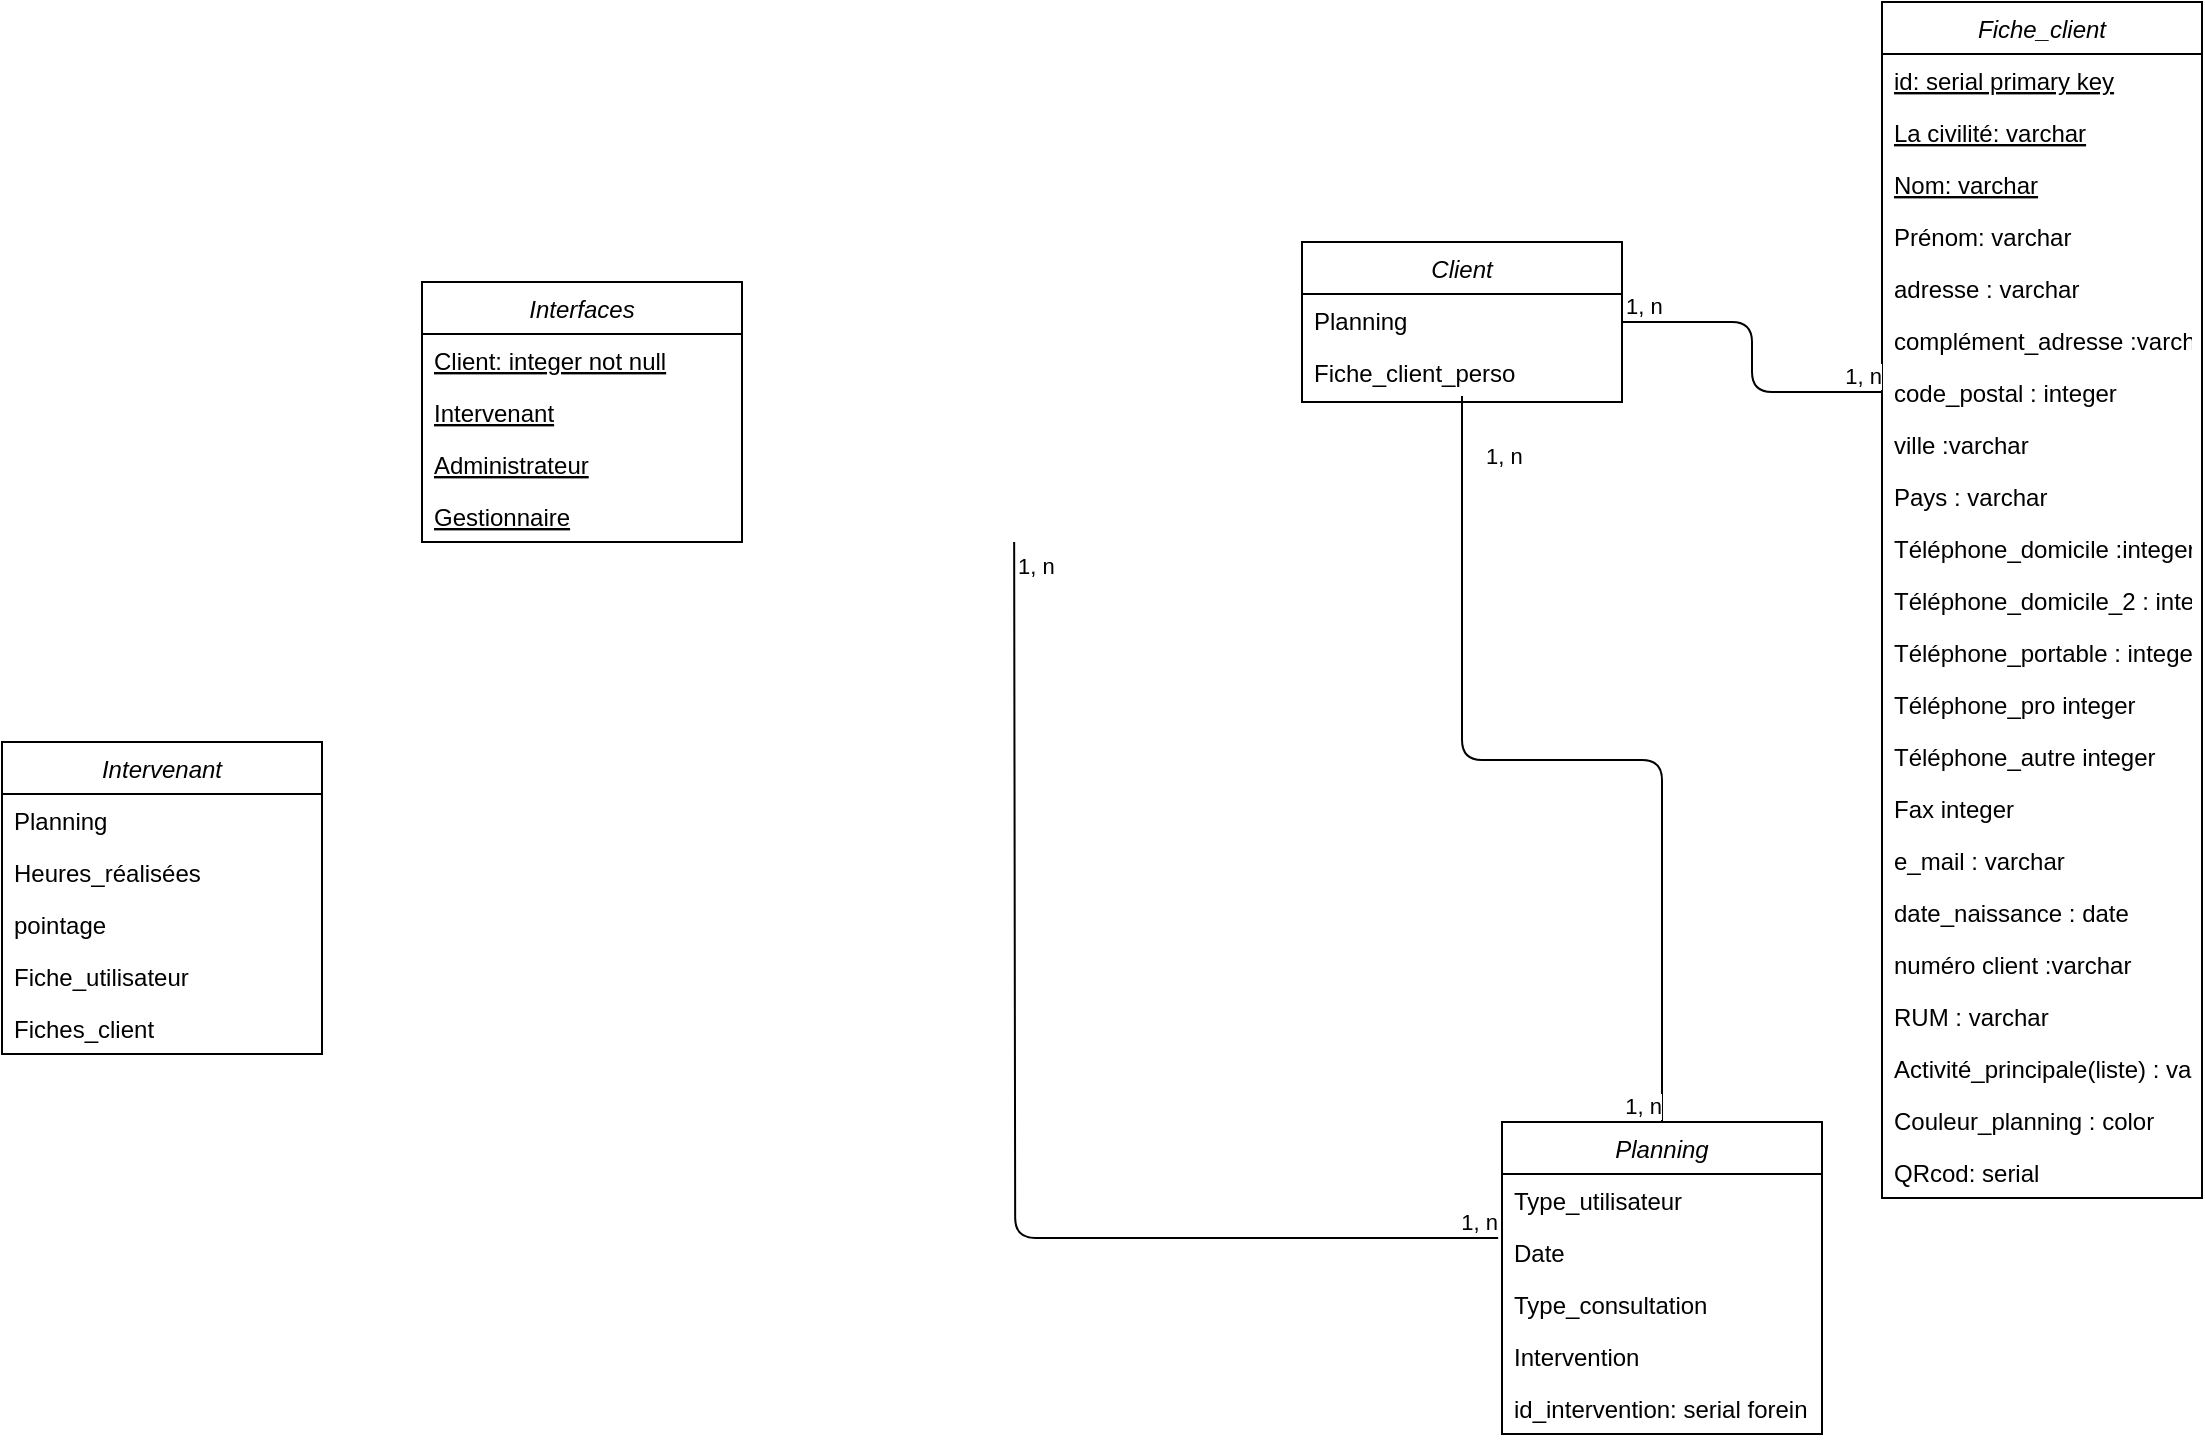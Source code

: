 <mxfile version="13.9.7" type="github">
  <diagram id="C5RBs43oDa-KdzZeNtuy" name="Page-1">
    <mxGraphModel dx="1350" dy="804" grid="1" gridSize="10" guides="1" tooltips="1" connect="1" arrows="1" fold="1" page="1" pageScale="1" pageWidth="827" pageHeight="1169" math="0" shadow="0">
      <root>
        <mxCell id="WIyWlLk6GJQsqaUBKTNV-0" />
        <mxCell id="WIyWlLk6GJQsqaUBKTNV-1" parent="WIyWlLk6GJQsqaUBKTNV-0" />
        <mxCell id="zkfFHV4jXpPFQw0GAbJ--0" value="Interfaces" style="swimlane;fontStyle=2;align=center;verticalAlign=top;childLayout=stackLayout;horizontal=1;startSize=26;horizontalStack=0;resizeParent=1;resizeLast=0;collapsible=1;marginBottom=0;rounded=0;shadow=0;strokeWidth=1;" parent="WIyWlLk6GJQsqaUBKTNV-1" vertex="1">
          <mxGeometry x="280" y="180" width="160" height="130" as="geometry">
            <mxRectangle x="230" y="140" width="160" height="26" as="alternateBounds" />
          </mxGeometry>
        </mxCell>
        <mxCell id="zkfFHV4jXpPFQw0GAbJ--1" value="Client: integer not null" style="text;align=left;verticalAlign=top;spacingLeft=4;spacingRight=4;overflow=hidden;rotatable=0;points=[[0,0.5],[1,0.5]];portConstraint=eastwest;fontStyle=4" parent="zkfFHV4jXpPFQw0GAbJ--0" vertex="1">
          <mxGeometry y="26" width="160" height="26" as="geometry" />
        </mxCell>
        <mxCell id="NS5H4C3TPagmSAPpU-L7-18" value="Intervenant" style="text;align=left;verticalAlign=top;spacingLeft=4;spacingRight=4;overflow=hidden;rotatable=0;points=[[0,0.5],[1,0.5]];portConstraint=eastwest;fontStyle=4" vertex="1" parent="zkfFHV4jXpPFQw0GAbJ--0">
          <mxGeometry y="52" width="160" height="26" as="geometry" />
        </mxCell>
        <mxCell id="NS5H4C3TPagmSAPpU-L7-19" value="Administrateur" style="text;align=left;verticalAlign=top;spacingLeft=4;spacingRight=4;overflow=hidden;rotatable=0;points=[[0,0.5],[1,0.5]];portConstraint=eastwest;fontStyle=4" vertex="1" parent="zkfFHV4jXpPFQw0GAbJ--0">
          <mxGeometry y="78" width="160" height="26" as="geometry" />
        </mxCell>
        <mxCell id="NS5H4C3TPagmSAPpU-L7-20" value="Gestionnaire" style="text;align=left;verticalAlign=top;spacingLeft=4;spacingRight=4;overflow=hidden;rotatable=0;points=[[0,0.5],[1,0.5]];portConstraint=eastwest;fontStyle=4" vertex="1" parent="zkfFHV4jXpPFQw0GAbJ--0">
          <mxGeometry y="104" width="160" height="26" as="geometry" />
        </mxCell>
        <mxCell id="NS5H4C3TPagmSAPpU-L7-22" value="Client" style="swimlane;fontStyle=2;align=center;verticalAlign=top;childLayout=stackLayout;horizontal=1;startSize=26;horizontalStack=0;resizeParent=1;resizeLast=0;collapsible=1;marginBottom=0;rounded=0;shadow=0;strokeWidth=1;swimlaneLine=1;" vertex="1" parent="WIyWlLk6GJQsqaUBKTNV-1">
          <mxGeometry x="720" y="160" width="160" height="80" as="geometry">
            <mxRectangle x="230" y="140" width="160" height="26" as="alternateBounds" />
          </mxGeometry>
        </mxCell>
        <mxCell id="NS5H4C3TPagmSAPpU-L7-23" value="Planning" style="text;align=left;verticalAlign=top;spacingLeft=4;spacingRight=4;overflow=hidden;rotatable=0;points=[[0,0.5],[1,0.5]];portConstraint=eastwest;" vertex="1" parent="NS5H4C3TPagmSAPpU-L7-22">
          <mxGeometry y="26" width="160" height="26" as="geometry" />
        </mxCell>
        <mxCell id="NS5H4C3TPagmSAPpU-L7-24" value="Fiche_client_perso" style="text;align=left;verticalAlign=top;spacingLeft=4;spacingRight=4;overflow=hidden;rotatable=0;points=[[0,0.5],[1,0.5]];portConstraint=eastwest;" vertex="1" parent="NS5H4C3TPagmSAPpU-L7-22">
          <mxGeometry y="52" width="160" height="26" as="geometry" />
        </mxCell>
        <mxCell id="NS5H4C3TPagmSAPpU-L7-27" value="Intervenant" style="swimlane;fontStyle=2;align=center;verticalAlign=top;childLayout=stackLayout;horizontal=1;startSize=26;horizontalStack=0;resizeParent=1;resizeLast=0;collapsible=1;marginBottom=0;rounded=0;shadow=0;strokeWidth=1;" vertex="1" parent="WIyWlLk6GJQsqaUBKTNV-1">
          <mxGeometry x="70" y="410" width="160" height="156" as="geometry">
            <mxRectangle x="230" y="140" width="160" height="26" as="alternateBounds" />
          </mxGeometry>
        </mxCell>
        <mxCell id="NS5H4C3TPagmSAPpU-L7-28" value="Planning" style="text;align=left;verticalAlign=top;spacingLeft=4;spacingRight=4;overflow=hidden;rotatable=0;points=[[0,0.5],[1,0.5]];portConstraint=eastwest;" vertex="1" parent="NS5H4C3TPagmSAPpU-L7-27">
          <mxGeometry y="26" width="160" height="26" as="geometry" />
        </mxCell>
        <mxCell id="NS5H4C3TPagmSAPpU-L7-30" value="Heures_réalisées" style="text;align=left;verticalAlign=top;spacingLeft=4;spacingRight=4;overflow=hidden;rotatable=0;points=[[0,0.5],[1,0.5]];portConstraint=eastwest;" vertex="1" parent="NS5H4C3TPagmSAPpU-L7-27">
          <mxGeometry y="52" width="160" height="26" as="geometry" />
        </mxCell>
        <mxCell id="NS5H4C3TPagmSAPpU-L7-31" value="pointage" style="text;align=left;verticalAlign=top;spacingLeft=4;spacingRight=4;overflow=hidden;rotatable=0;points=[[0,0.5],[1,0.5]];portConstraint=eastwest;" vertex="1" parent="NS5H4C3TPagmSAPpU-L7-27">
          <mxGeometry y="78" width="160" height="26" as="geometry" />
        </mxCell>
        <mxCell id="NS5H4C3TPagmSAPpU-L7-32" value="Fiche_utilisateur" style="text;align=left;verticalAlign=top;spacingLeft=4;spacingRight=4;overflow=hidden;rotatable=0;points=[[0,0.5],[1,0.5]];portConstraint=eastwest;" vertex="1" parent="NS5H4C3TPagmSAPpU-L7-27">
          <mxGeometry y="104" width="160" height="26" as="geometry" />
        </mxCell>
        <mxCell id="NS5H4C3TPagmSAPpU-L7-33" value="Fiches_client" style="text;align=left;verticalAlign=top;spacingLeft=4;spacingRight=4;overflow=hidden;rotatable=0;points=[[0,0.5],[1,0.5]];portConstraint=eastwest;" vertex="1" parent="NS5H4C3TPagmSAPpU-L7-27">
          <mxGeometry y="130" width="160" height="26" as="geometry" />
        </mxCell>
        <mxCell id="NS5H4C3TPagmSAPpU-L7-46" value="Fiche_client" style="swimlane;fontStyle=2;align=center;verticalAlign=top;childLayout=stackLayout;horizontal=1;startSize=26;horizontalStack=0;resizeParent=1;resizeLast=0;collapsible=1;marginBottom=0;rounded=0;shadow=0;strokeWidth=1;" vertex="1" parent="WIyWlLk6GJQsqaUBKTNV-1">
          <mxGeometry x="1010" y="40" width="160" height="598" as="geometry">
            <mxRectangle x="230" y="140" width="160" height="26" as="alternateBounds" />
          </mxGeometry>
        </mxCell>
        <mxCell id="NS5H4C3TPagmSAPpU-L7-47" value="id: serial primary key" style="text;align=left;verticalAlign=top;spacingLeft=4;spacingRight=4;overflow=hidden;rotatable=0;points=[[0,0.5],[1,0.5]];portConstraint=eastwest;fontStyle=4" vertex="1" parent="NS5H4C3TPagmSAPpU-L7-46">
          <mxGeometry y="26" width="160" height="26" as="geometry" />
        </mxCell>
        <mxCell id="NS5H4C3TPagmSAPpU-L7-51" value="La civilité: varchar" style="text;align=left;verticalAlign=top;spacingLeft=4;spacingRight=4;overflow=hidden;rotatable=0;points=[[0,0.5],[1,0.5]];portConstraint=eastwest;fontStyle=4" vertex="1" parent="NS5H4C3TPagmSAPpU-L7-46">
          <mxGeometry y="52" width="160" height="26" as="geometry" />
        </mxCell>
        <mxCell id="NS5H4C3TPagmSAPpU-L7-48" value="Nom: varchar" style="text;align=left;verticalAlign=top;spacingLeft=4;spacingRight=4;overflow=hidden;rotatable=0;points=[[0,0.5],[1,0.5]];portConstraint=eastwest;fontStyle=4" vertex="1" parent="NS5H4C3TPagmSAPpU-L7-46">
          <mxGeometry y="78" width="160" height="26" as="geometry" />
        </mxCell>
        <mxCell id="NS5H4C3TPagmSAPpU-L7-52" value="Prénom: varchar" style="text;align=left;verticalAlign=top;spacingLeft=4;spacingRight=4;overflow=hidden;rotatable=0;points=[[0,0.5],[1,0.5]];portConstraint=eastwest;fontStyle=0" vertex="1" parent="NS5H4C3TPagmSAPpU-L7-46">
          <mxGeometry y="104" width="160" height="26" as="geometry" />
        </mxCell>
        <mxCell id="NS5H4C3TPagmSAPpU-L7-53" value="adresse : varchar" style="text;align=left;verticalAlign=top;spacingLeft=4;spacingRight=4;overflow=hidden;rotatable=0;points=[[0,0.5],[1,0.5]];portConstraint=eastwest;fontStyle=0" vertex="1" parent="NS5H4C3TPagmSAPpU-L7-46">
          <mxGeometry y="130" width="160" height="26" as="geometry" />
        </mxCell>
        <mxCell id="NS5H4C3TPagmSAPpU-L7-54" value="complément_adresse :varchar" style="text;align=left;verticalAlign=top;spacingLeft=4;spacingRight=4;overflow=hidden;rotatable=0;points=[[0,0.5],[1,0.5]];portConstraint=eastwest;fontStyle=0" vertex="1" parent="NS5H4C3TPagmSAPpU-L7-46">
          <mxGeometry y="156" width="160" height="26" as="geometry" />
        </mxCell>
        <mxCell id="NS5H4C3TPagmSAPpU-L7-55" value="code_postal : integer" style="text;align=left;verticalAlign=top;spacingLeft=4;spacingRight=4;overflow=hidden;rotatable=0;points=[[0,0.5],[1,0.5]];portConstraint=eastwest;fontStyle=0" vertex="1" parent="NS5H4C3TPagmSAPpU-L7-46">
          <mxGeometry y="182" width="160" height="26" as="geometry" />
        </mxCell>
        <mxCell id="NS5H4C3TPagmSAPpU-L7-56" value="ville :varchar" style="text;align=left;verticalAlign=top;spacingLeft=4;spacingRight=4;overflow=hidden;rotatable=0;points=[[0,0.5],[1,0.5]];portConstraint=eastwest;fontStyle=0" vertex="1" parent="NS5H4C3TPagmSAPpU-L7-46">
          <mxGeometry y="208" width="160" height="26" as="geometry" />
        </mxCell>
        <mxCell id="NS5H4C3TPagmSAPpU-L7-57" value="Pays : varchar" style="text;align=left;verticalAlign=top;spacingLeft=4;spacingRight=4;overflow=hidden;rotatable=0;points=[[0,0.5],[1,0.5]];portConstraint=eastwest;fontStyle=0" vertex="1" parent="NS5H4C3TPagmSAPpU-L7-46">
          <mxGeometry y="234" width="160" height="26" as="geometry" />
        </mxCell>
        <mxCell id="NS5H4C3TPagmSAPpU-L7-59" value="Téléphone_domicile :integer" style="text;align=left;verticalAlign=top;spacingLeft=4;spacingRight=4;overflow=hidden;rotatable=0;points=[[0,0.5],[1,0.5]];portConstraint=eastwest;fontStyle=0" vertex="1" parent="NS5H4C3TPagmSAPpU-L7-46">
          <mxGeometry y="260" width="160" height="26" as="geometry" />
        </mxCell>
        <mxCell id="NS5H4C3TPagmSAPpU-L7-60" value="Téléphone_domicile_2 : integer" style="text;align=left;verticalAlign=top;spacingLeft=4;spacingRight=4;overflow=hidden;rotatable=0;points=[[0,0.5],[1,0.5]];portConstraint=eastwest;fontStyle=0" vertex="1" parent="NS5H4C3TPagmSAPpU-L7-46">
          <mxGeometry y="286" width="160" height="26" as="geometry" />
        </mxCell>
        <mxCell id="NS5H4C3TPagmSAPpU-L7-61" value="Téléphone_portable : integer" style="text;align=left;verticalAlign=top;spacingLeft=4;spacingRight=4;overflow=hidden;rotatable=0;points=[[0,0.5],[1,0.5]];portConstraint=eastwest;fontStyle=0" vertex="1" parent="NS5H4C3TPagmSAPpU-L7-46">
          <mxGeometry y="312" width="160" height="26" as="geometry" />
        </mxCell>
        <mxCell id="NS5H4C3TPagmSAPpU-L7-62" value="Téléphone_pro integer" style="text;align=left;verticalAlign=top;spacingLeft=4;spacingRight=4;overflow=hidden;rotatable=0;points=[[0,0.5],[1,0.5]];portConstraint=eastwest;fontStyle=0" vertex="1" parent="NS5H4C3TPagmSAPpU-L7-46">
          <mxGeometry y="338" width="160" height="26" as="geometry" />
        </mxCell>
        <mxCell id="NS5H4C3TPagmSAPpU-L7-63" value="Téléphone_autre integer" style="text;align=left;verticalAlign=top;spacingLeft=4;spacingRight=4;overflow=hidden;rotatable=0;points=[[0,0.5],[1,0.5]];portConstraint=eastwest;fontStyle=0" vertex="1" parent="NS5H4C3TPagmSAPpU-L7-46">
          <mxGeometry y="364" width="160" height="26" as="geometry" />
        </mxCell>
        <mxCell id="NS5H4C3TPagmSAPpU-L7-64" value="Fax integer" style="text;align=left;verticalAlign=top;spacingLeft=4;spacingRight=4;overflow=hidden;rotatable=0;points=[[0,0.5],[1,0.5]];portConstraint=eastwest;fontStyle=0" vertex="1" parent="NS5H4C3TPagmSAPpU-L7-46">
          <mxGeometry y="390" width="160" height="26" as="geometry" />
        </mxCell>
        <mxCell id="NS5H4C3TPagmSAPpU-L7-65" value="e_mail : varchar" style="text;align=left;verticalAlign=top;spacingLeft=4;spacingRight=4;overflow=hidden;rotatable=0;points=[[0,0.5],[1,0.5]];portConstraint=eastwest;fontStyle=0" vertex="1" parent="NS5H4C3TPagmSAPpU-L7-46">
          <mxGeometry y="416" width="160" height="26" as="geometry" />
        </mxCell>
        <mxCell id="NS5H4C3TPagmSAPpU-L7-66" value="date_naissance : date" style="text;align=left;verticalAlign=top;spacingLeft=4;spacingRight=4;overflow=hidden;rotatable=0;points=[[0,0.5],[1,0.5]];portConstraint=eastwest;fontStyle=0" vertex="1" parent="NS5H4C3TPagmSAPpU-L7-46">
          <mxGeometry y="442" width="160" height="26" as="geometry" />
        </mxCell>
        <mxCell id="NS5H4C3TPagmSAPpU-L7-67" value="numéro client :varchar" style="text;align=left;verticalAlign=top;spacingLeft=4;spacingRight=4;overflow=hidden;rotatable=0;points=[[0,0.5],[1,0.5]];portConstraint=eastwest;fontStyle=0" vertex="1" parent="NS5H4C3TPagmSAPpU-L7-46">
          <mxGeometry y="468" width="160" height="26" as="geometry" />
        </mxCell>
        <mxCell id="NS5H4C3TPagmSAPpU-L7-68" value="RUM : varchar" style="text;align=left;verticalAlign=top;spacingLeft=4;spacingRight=4;overflow=hidden;rotatable=0;points=[[0,0.5],[1,0.5]];portConstraint=eastwest;fontStyle=0" vertex="1" parent="NS5H4C3TPagmSAPpU-L7-46">
          <mxGeometry y="494" width="160" height="26" as="geometry" />
        </mxCell>
        <mxCell id="NS5H4C3TPagmSAPpU-L7-69" value="Activité_principale(liste) : varchar" style="text;align=left;verticalAlign=top;spacingLeft=4;spacingRight=4;overflow=hidden;rotatable=0;points=[[0,0.5],[1,0.5]];portConstraint=eastwest;fontStyle=0" vertex="1" parent="NS5H4C3TPagmSAPpU-L7-46">
          <mxGeometry y="520" width="160" height="26" as="geometry" />
        </mxCell>
        <mxCell id="NS5H4C3TPagmSAPpU-L7-70" value="Couleur_planning : color" style="text;align=left;verticalAlign=top;spacingLeft=4;spacingRight=4;overflow=hidden;rotatable=0;points=[[0,0.5],[1,0.5]];portConstraint=eastwest;fontStyle=0" vertex="1" parent="NS5H4C3TPagmSAPpU-L7-46">
          <mxGeometry y="546" width="160" height="26" as="geometry" />
        </mxCell>
        <mxCell id="NS5H4C3TPagmSAPpU-L7-75" value="QRcod: serial" style="text;align=left;verticalAlign=top;spacingLeft=4;spacingRight=4;overflow=hidden;rotatable=0;points=[[0,0.5],[1,0.5]];portConstraint=eastwest;fontStyle=0" vertex="1" parent="NS5H4C3TPagmSAPpU-L7-46">
          <mxGeometry y="572" width="160" height="26" as="geometry" />
        </mxCell>
        <mxCell id="NS5H4C3TPagmSAPpU-L7-72" value="" style="endArrow=none;html=1;edgeStyle=orthogonalEdgeStyle;entryX=0;entryY=0.5;entryDx=0;entryDy=0;exitX=1;exitY=0.5;exitDx=0;exitDy=0;" edge="1" parent="WIyWlLk6GJQsqaUBKTNV-1" source="NS5H4C3TPagmSAPpU-L7-22" target="NS5H4C3TPagmSAPpU-L7-55">
          <mxGeometry relative="1" as="geometry">
            <mxPoint x="770" y="234.5" as="sourcePoint" />
            <mxPoint x="930" y="234.5" as="targetPoint" />
          </mxGeometry>
        </mxCell>
        <mxCell id="NS5H4C3TPagmSAPpU-L7-73" value="1, n" style="edgeLabel;resizable=0;html=1;align=left;verticalAlign=bottom;" connectable="0" vertex="1" parent="NS5H4C3TPagmSAPpU-L7-72">
          <mxGeometry x="-1" relative="1" as="geometry" />
        </mxCell>
        <mxCell id="NS5H4C3TPagmSAPpU-L7-74" value="1, n" style="edgeLabel;resizable=0;html=1;align=right;verticalAlign=bottom;" connectable="0" vertex="1" parent="NS5H4C3TPagmSAPpU-L7-72">
          <mxGeometry x="1" relative="1" as="geometry" />
        </mxCell>
        <mxCell id="NS5H4C3TPagmSAPpU-L7-80" value="Planning" style="swimlane;fontStyle=2;align=center;verticalAlign=top;childLayout=stackLayout;horizontal=1;startSize=26;horizontalStack=0;resizeParent=1;resizeLast=0;collapsible=1;marginBottom=0;rounded=0;shadow=0;strokeWidth=1;" vertex="1" parent="WIyWlLk6GJQsqaUBKTNV-1">
          <mxGeometry x="820" y="600" width="160" height="156" as="geometry">
            <mxRectangle x="230" y="140" width="160" height="26" as="alternateBounds" />
          </mxGeometry>
        </mxCell>
        <mxCell id="NS5H4C3TPagmSAPpU-L7-81" value="Type_utilisateur" style="text;align=left;verticalAlign=top;spacingLeft=4;spacingRight=4;overflow=hidden;rotatable=0;points=[[0,0.5],[1,0.5]];portConstraint=eastwest;fontStyle=0" vertex="1" parent="NS5H4C3TPagmSAPpU-L7-80">
          <mxGeometry y="26" width="160" height="26" as="geometry" />
        </mxCell>
        <mxCell id="NS5H4C3TPagmSAPpU-L7-82" value="Date" style="text;align=left;verticalAlign=top;spacingLeft=4;spacingRight=4;overflow=hidden;rotatable=0;points=[[0,0.5],[1,0.5]];portConstraint=eastwest;" vertex="1" parent="NS5H4C3TPagmSAPpU-L7-80">
          <mxGeometry y="52" width="160" height="26" as="geometry" />
        </mxCell>
        <mxCell id="NS5H4C3TPagmSAPpU-L7-83" value="Type_consultation" style="text;align=left;verticalAlign=top;spacingLeft=4;spacingRight=4;overflow=hidden;rotatable=0;points=[[0,0.5],[1,0.5]];portConstraint=eastwest;" vertex="1" parent="NS5H4C3TPagmSAPpU-L7-80">
          <mxGeometry y="78" width="160" height="26" as="geometry" />
        </mxCell>
        <mxCell id="NS5H4C3TPagmSAPpU-L7-84" value="Intervention" style="text;align=left;verticalAlign=top;spacingLeft=4;spacingRight=4;overflow=hidden;rotatable=0;points=[[0,0.5],[1,0.5]];portConstraint=eastwest;" vertex="1" parent="NS5H4C3TPagmSAPpU-L7-80">
          <mxGeometry y="104" width="160" height="26" as="geometry" />
        </mxCell>
        <mxCell id="NS5H4C3TPagmSAPpU-L7-85" value="id_intervention: serial forein key" style="text;align=left;verticalAlign=top;spacingLeft=4;spacingRight=4;overflow=hidden;rotatable=0;points=[[0,0.5],[1,0.5]];portConstraint=eastwest;" vertex="1" parent="NS5H4C3TPagmSAPpU-L7-80">
          <mxGeometry y="130" width="160" height="26" as="geometry" />
        </mxCell>
        <mxCell id="NS5H4C3TPagmSAPpU-L7-86" value="" style="endArrow=none;html=1;edgeStyle=orthogonalEdgeStyle;entryX=0.5;entryY=0;entryDx=0;entryDy=0;exitX=0.5;exitY=0.962;exitDx=0;exitDy=0;exitPerimeter=0;" edge="1" parent="WIyWlLk6GJQsqaUBKTNV-1" source="NS5H4C3TPagmSAPpU-L7-24" target="NS5H4C3TPagmSAPpU-L7-80">
          <mxGeometry relative="1" as="geometry">
            <mxPoint x="650" y="280" as="sourcePoint" />
            <mxPoint x="810" y="280" as="targetPoint" />
          </mxGeometry>
        </mxCell>
        <mxCell id="NS5H4C3TPagmSAPpU-L7-87" value="1, n" style="edgeLabel;resizable=0;html=1;align=left;verticalAlign=bottom;" connectable="0" vertex="1" parent="NS5H4C3TPagmSAPpU-L7-86">
          <mxGeometry x="-1" relative="1" as="geometry">
            <mxPoint x="10" y="37.99" as="offset" />
          </mxGeometry>
        </mxCell>
        <mxCell id="NS5H4C3TPagmSAPpU-L7-88" value="1, n" style="edgeLabel;resizable=0;html=1;align=right;verticalAlign=bottom;" connectable="0" vertex="1" parent="NS5H4C3TPagmSAPpU-L7-86">
          <mxGeometry x="1" relative="1" as="geometry" />
        </mxCell>
        <mxCell id="NS5H4C3TPagmSAPpU-L7-90" value="" style="endArrow=none;html=1;edgeStyle=orthogonalEdgeStyle;entryX=-0.012;entryY=0.231;entryDx=0;entryDy=0;entryPerimeter=0;exitX=1.013;exitY=0.154;exitDx=0;exitDy=0;exitPerimeter=0;" edge="1" parent="WIyWlLk6GJQsqaUBKTNV-1" target="NS5H4C3TPagmSAPpU-L7-82">
          <mxGeometry relative="1" as="geometry">
            <mxPoint x="576.08" y="310.004" as="sourcePoint" />
            <mxPoint x="710" y="450" as="targetPoint" />
          </mxGeometry>
        </mxCell>
        <mxCell id="NS5H4C3TPagmSAPpU-L7-91" value="1, n" style="edgeLabel;resizable=0;html=1;align=left;verticalAlign=bottom;" connectable="0" vertex="1" parent="NS5H4C3TPagmSAPpU-L7-90">
          <mxGeometry x="-1" relative="1" as="geometry">
            <mxPoint y="20" as="offset" />
          </mxGeometry>
        </mxCell>
        <mxCell id="NS5H4C3TPagmSAPpU-L7-92" value="1, n" style="edgeLabel;resizable=0;html=1;align=right;verticalAlign=bottom;" connectable="0" vertex="1" parent="NS5H4C3TPagmSAPpU-L7-90">
          <mxGeometry x="1" relative="1" as="geometry" />
        </mxCell>
      </root>
    </mxGraphModel>
  </diagram>
</mxfile>
